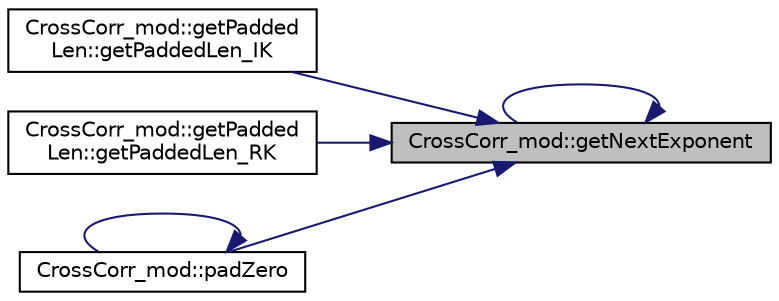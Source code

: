 digraph "CrossCorr_mod::getNextExponent"
{
 // LATEX_PDF_SIZE
  edge [fontname="Helvetica",fontsize="10",labelfontname="Helvetica",labelfontsize="10"];
  node [fontname="Helvetica",fontsize="10",shape=record];
  rankdir="RL";
  Node1 [label="CrossCorr_mod::getNextExponent",height=0.2,width=0.4,color="black", fillcolor="grey75", style="filled", fontcolor="black",tooltip="Return the exponent that yields the smallest real number larger than or equal to the input number abs..."];
  Node1 -> Node1 [dir="back",color="midnightblue",fontsize="10",style="solid",fontname="Helvetica"];
  Node1 -> Node2 [dir="back",color="midnightblue",fontsize="10",style="solid",fontname="Helvetica"];
  Node2 [label="CrossCorr_mod::getPadded\lLen::getPaddedLen_IK",height=0.2,width=0.4,color="black", fillcolor="white", style="filled",URL="$interfaceCrossCorr__mod_1_1getPaddedLen.html#a6aa90f41d8b039be61463240ac2926e0",tooltip="Return the smallest length of a vector that is a power of base and at least base**2 times larger than..."];
  Node1 -> Node3 [dir="back",color="midnightblue",fontsize="10",style="solid",fontname="Helvetica"];
  Node3 [label="CrossCorr_mod::getPadded\lLen::getPaddedLen_RK",height=0.2,width=0.4,color="black", fillcolor="white", style="filled",URL="$interfaceCrossCorr__mod_1_1getPaddedLen.html#a938ac669cf74f645da96c2f6678230b6",tooltip="Return the smallest length of a vector that is a power of base and at least base**2 times larger than..."];
  Node1 -> Node4 [dir="back",color="midnightblue",fontsize="10",style="solid",fontname="Helvetica"];
  Node4 [label="CrossCorr_mod::padZero",height=0.2,width=0.4,color="black", fillcolor="white", style="filled",URL="$namespaceCrossCorr__mod.html#a442d69765caf8b521e5028e56ffd8b19",tooltip="Return an array that is extended and padded with zeros for the requested length paddedLen."];
  Node4 -> Node4 [dir="back",color="midnightblue",fontsize="10",style="solid",fontname="Helvetica"];
}

